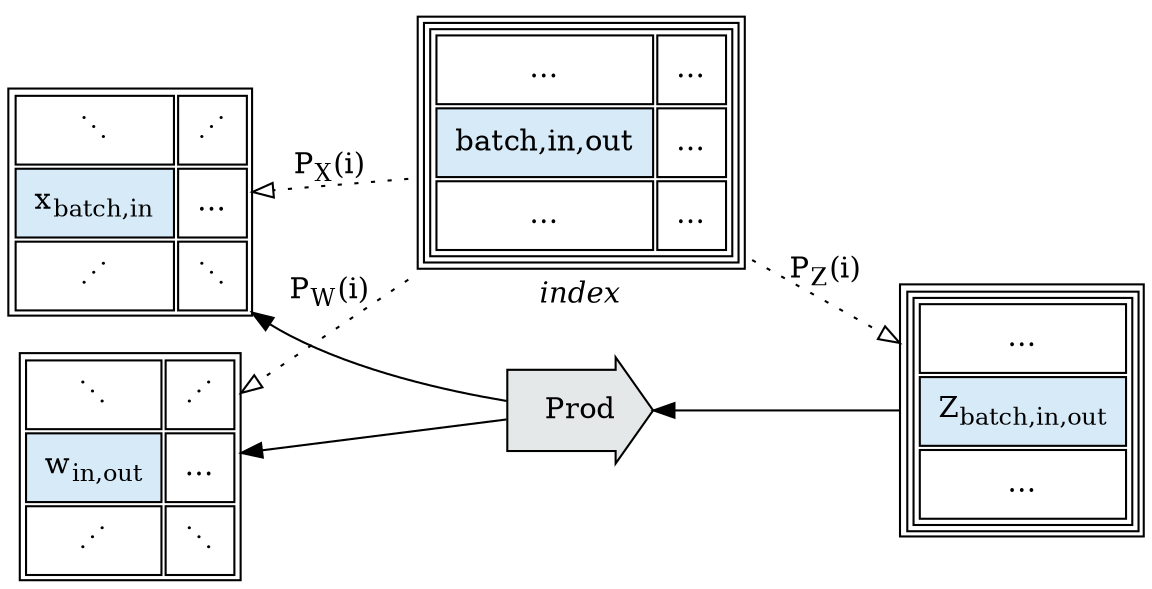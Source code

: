 digraph G {
    rankdir=RL;

    idx [
        shape="plain",
        label=<
	<table border="0">
        <tr><td>
          <table><tr><td>
            <table cellpadding="8">
                <tr>
                    <td>…</td>
                    <td>…</td>
                    </tr>
                <tr>
                    <td bgcolor="#D6EAF8" align="center">batch,in,out</td>
                    <td>…</td>
                    </tr>
                <tr>
                    <td>…</td>
                    <td>…</td>
                    </tr>
                </table>
              </td></tr></table>
	  </td></tr>
        <tr><td><i>index</i></td></tr>
	  </table>
        >,
    ];

    x [
        shape="plain",
        label=<
        <table cellpadding="8">
            <tr>
                <td>⋱</td>
                <td>⋰</td>
                </tr>
            <tr>
                <td bgcolor="#D6EAF8">x<sub>batch,in</sub></td>
                <td>…</td>
                </tr>
            <tr>
                <td>⋰</td>
                <td>⋱</td>
                </tr>
            </table>
        >,
    ];

    w [
        shape="plain",
        label=<
        <table cellpadding="8">
            <tr>
                <td>⋱</td>
                <td>⋰</td>
                </tr>
            <tr>
                <td bgcolor="#D6EAF8">w<sub>in,out</sub></td>
                <td>…</td>
                </tr>
            <tr>
                <td>⋰</td>
                <td>⋱</td>
                </tr>
            </table>
        >,
    ];

    op [
        label=Prod,
        shape=rarrow,
        style=filled,
        fillcolor="#E5E8E8",
        margin=0.25
    ];

    z [
        shape="plain",
        label=<
        <table><tr><td>
        <table cellpadding="8">
            <tr>
                <td>…</td>
                </tr>
            <tr>
                <td bgcolor="#D6EAF8">Z<sub>batch,in,out</sub></td>
                </tr>
            <tr>
                <td>…</td>
                </tr>
            </table>
            </td></tr></table>
        >,
    ];

    op -> x;
    op -> w;
    z -> op;

    idx -> x [label=<P<sub>X</sub>(i)>, constraint=false, style=dotted, arrowhead=empty];
    idx -> w [label=<P<sub>W</sub>(i)>, constraint=false, style=dotted, arrowhead=empty];
    idx -> z [label=<P<sub>Z</sub>(i)>, constraint=false, style=dotted, arrowhead=empty];

    { rank=same; op; idx; }
}

